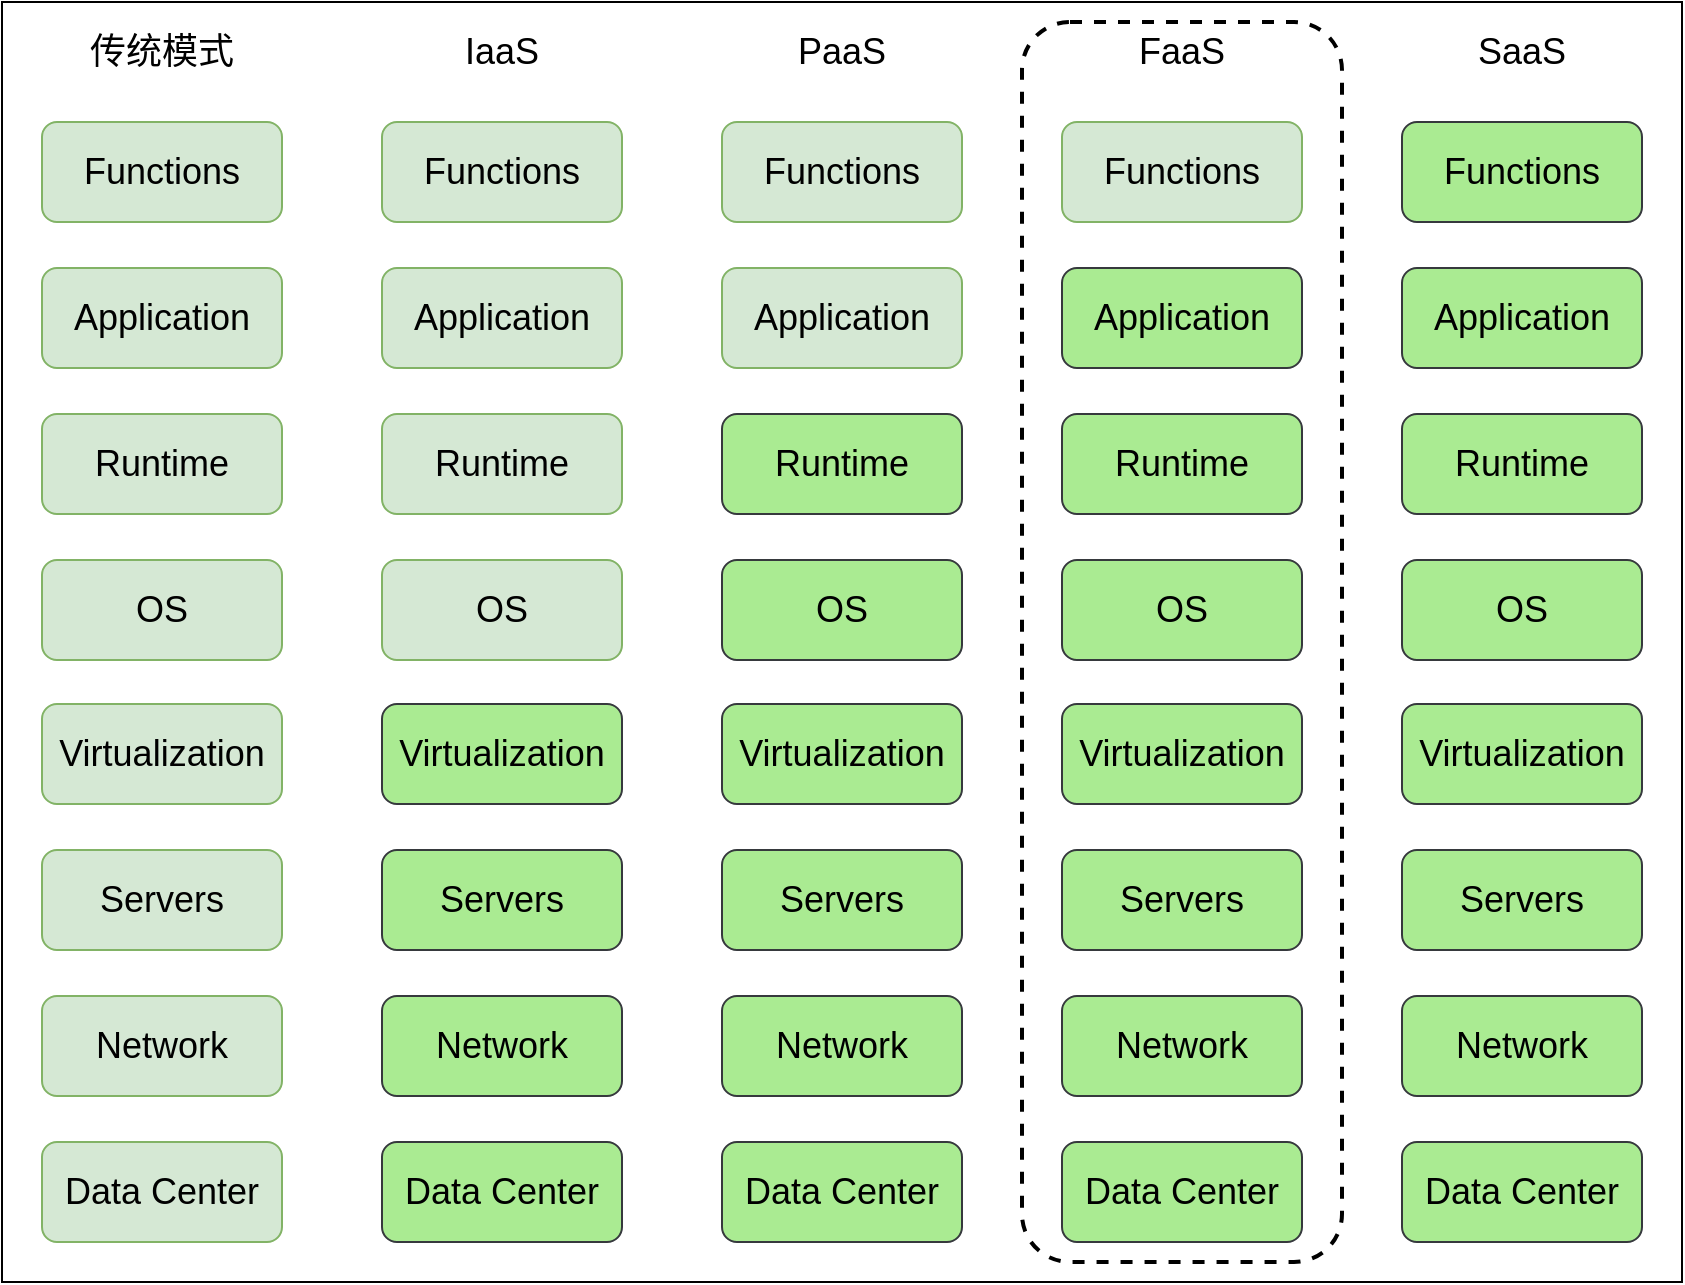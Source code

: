 <mxfile version="20.6.0" type="github">
  <diagram id="8z16Fb5yELjLgIwZ5AcI" name="第 1 页">
    <mxGraphModel dx="1221" dy="681" grid="1" gridSize="10" guides="1" tooltips="1" connect="1" arrows="1" fold="1" page="1" pageScale="1" pageWidth="827" pageHeight="1169" math="0" shadow="0">
      <root>
        <mxCell id="0" />
        <mxCell id="1" parent="0" />
        <mxCell id="3z7upujMglhFg8xOP7fg-65" value="" style="rounded=0;whiteSpace=wrap;html=1;fontSize=18;" vertex="1" parent="1">
          <mxGeometry x="150" y="120" width="840" height="640" as="geometry" />
        </mxCell>
        <mxCell id="3z7upujMglhFg8xOP7fg-3" value="Functions" style="rounded=1;whiteSpace=wrap;html=1;fontSize=18;fillColor=#d5e8d4;strokeColor=#82b366;" vertex="1" parent="1">
          <mxGeometry x="170" y="180" width="120" height="50" as="geometry" />
        </mxCell>
        <mxCell id="3z7upujMglhFg8xOP7fg-4" value="Application" style="rounded=1;whiteSpace=wrap;html=1;fontSize=18;fillColor=#d5e8d4;strokeColor=#82b366;" vertex="1" parent="1">
          <mxGeometry x="170" y="253" width="120" height="50" as="geometry" />
        </mxCell>
        <mxCell id="3z7upujMglhFg8xOP7fg-5" value="Runtime" style="rounded=1;whiteSpace=wrap;html=1;fontSize=18;fillColor=#d5e8d4;strokeColor=#82b366;" vertex="1" parent="1">
          <mxGeometry x="170" y="326" width="120" height="50" as="geometry" />
        </mxCell>
        <mxCell id="3z7upujMglhFg8xOP7fg-6" value="OS" style="rounded=1;whiteSpace=wrap;html=1;fontSize=18;fillColor=#d5e8d4;strokeColor=#82b366;" vertex="1" parent="1">
          <mxGeometry x="170" y="399" width="120" height="50" as="geometry" />
        </mxCell>
        <mxCell id="3z7upujMglhFg8xOP7fg-7" value="Virtualization" style="rounded=1;whiteSpace=wrap;html=1;fontSize=18;fillColor=#d5e8d4;strokeColor=#82b366;" vertex="1" parent="1">
          <mxGeometry x="170" y="471" width="120" height="50" as="geometry" />
        </mxCell>
        <mxCell id="3z7upujMglhFg8xOP7fg-8" value="Servers&lt;span style=&quot;color: rgba(0, 0, 0, 0); font-family: monospace; font-size: 0px; text-align: start;&quot;&gt;%3CmxGraphModel%3E%3Croot%3E%3CmxCell%20id%3D%220%22%2F%3E%3CmxCell%20id%3D%221%22%20parent%3D%220%22%2F%3E%3CmxCell%20id%3D%222%22%20value%3D%22OS%22%20style%3D%22rounded%3D1%3BwhiteSpace%3Dwrap%3Bhtml%3D1%3BfontSize%3D18%3B%22%20vertex%3D%221%22%20parent%3D%221%22%3E%3CmxGeometry%20x%3D%22180%22%20y%3D%22400%22%20width%3D%22120%22%20height%3D%2250%22%20as%3D%22geometry%22%2F%3E%3C%2FmxCell%3E%3C%2Froot%3E%3C%2FmxGraphModel%3E&lt;/span&gt;" style="rounded=1;whiteSpace=wrap;html=1;fontSize=18;fillColor=#d5e8d4;strokeColor=#82b366;" vertex="1" parent="1">
          <mxGeometry x="170" y="544" width="120" height="50" as="geometry" />
        </mxCell>
        <mxCell id="3z7upujMglhFg8xOP7fg-9" value="Network" style="rounded=1;whiteSpace=wrap;html=1;fontSize=18;fillColor=#d5e8d4;strokeColor=#82b366;" vertex="1" parent="1">
          <mxGeometry x="170" y="617" width="120" height="50" as="geometry" />
        </mxCell>
        <mxCell id="3z7upujMglhFg8xOP7fg-10" value="Data Center" style="rounded=1;whiteSpace=wrap;html=1;fontSize=18;fillColor=#d5e8d4;strokeColor=#82b366;" vertex="1" parent="1">
          <mxGeometry x="170" y="690" width="120" height="50" as="geometry" />
        </mxCell>
        <mxCell id="3z7upujMglhFg8xOP7fg-27" value="Functions" style="rounded=1;whiteSpace=wrap;html=1;fontSize=18;fillColor=#d5e8d4;strokeColor=#82b366;" vertex="1" parent="1">
          <mxGeometry x="340" y="180" width="120" height="50" as="geometry" />
        </mxCell>
        <mxCell id="3z7upujMglhFg8xOP7fg-28" value="Application" style="rounded=1;whiteSpace=wrap;html=1;fontSize=18;fillColor=#d5e8d4;strokeColor=#82b366;" vertex="1" parent="1">
          <mxGeometry x="340" y="253" width="120" height="50" as="geometry" />
        </mxCell>
        <mxCell id="3z7upujMglhFg8xOP7fg-29" value="Runtime" style="rounded=1;whiteSpace=wrap;html=1;fontSize=18;fillColor=#d5e8d4;strokeColor=#82b366;" vertex="1" parent="1">
          <mxGeometry x="340" y="326" width="120" height="50" as="geometry" />
        </mxCell>
        <mxCell id="3z7upujMglhFg8xOP7fg-30" value="OS" style="rounded=1;whiteSpace=wrap;html=1;fontSize=18;fillColor=#d5e8d4;strokeColor=#82b366;" vertex="1" parent="1">
          <mxGeometry x="340" y="399" width="120" height="50" as="geometry" />
        </mxCell>
        <mxCell id="3z7upujMglhFg8xOP7fg-31" value="Virtualization" style="rounded=1;whiteSpace=wrap;html=1;fontSize=18;fillColor=#AAEB92;strokeColor=#36393d;" vertex="1" parent="1">
          <mxGeometry x="340" y="471" width="120" height="50" as="geometry" />
        </mxCell>
        <mxCell id="3z7upujMglhFg8xOP7fg-32" value="Servers&lt;span style=&quot;color: rgba(0, 0, 0, 0); font-family: monospace; font-size: 0px; text-align: start;&quot;&gt;%3CmxGraphModel%3E%3Croot%3E%3CmxCell%20id%3D%220%22%2F%3E%3CmxCell%20id%3D%221%22%20parent%3D%220%22%2F%3E%3CmxCell%20id%3D%222%22%20value%3D%22OS%22%20style%3D%22rounded%3D1%3BwhiteSpace%3Dwrap%3Bhtml%3D1%3BfontSize%3D18%3B%22%20vertex%3D%221%22%20parent%3D%221%22%3E%3CmxGeometry%20x%3D%22180%22%20y%3D%22400%22%20width%3D%22120%22%20height%3D%2250%22%20as%3D%22geometry%22%2F%3E%3C%2FmxCell%3E%3C%2Froot%3E%3C%2FmxGraphModel%3E&lt;/span&gt;" style="rounded=1;whiteSpace=wrap;html=1;fontSize=18;fillColor=#AAEB92;strokeColor=#36393d;" vertex="1" parent="1">
          <mxGeometry x="340" y="544" width="120" height="50" as="geometry" />
        </mxCell>
        <mxCell id="3z7upujMglhFg8xOP7fg-33" value="Network" style="rounded=1;whiteSpace=wrap;html=1;fontSize=18;fillColor=#AAEB92;strokeColor=#36393d;" vertex="1" parent="1">
          <mxGeometry x="340" y="617" width="120" height="50" as="geometry" />
        </mxCell>
        <mxCell id="3z7upujMglhFg8xOP7fg-34" value="Data Center" style="rounded=1;whiteSpace=wrap;html=1;fontSize=18;fillColor=#AAEB92;strokeColor=#36393d;" vertex="1" parent="1">
          <mxGeometry x="340" y="690" width="120" height="50" as="geometry" />
        </mxCell>
        <mxCell id="3z7upujMglhFg8xOP7fg-35" value="Functions" style="rounded=1;whiteSpace=wrap;html=1;fontSize=18;fillColor=#d5e8d4;strokeColor=#82b366;" vertex="1" parent="1">
          <mxGeometry x="510" y="180" width="120" height="50" as="geometry" />
        </mxCell>
        <mxCell id="3z7upujMglhFg8xOP7fg-36" value="Application" style="rounded=1;whiteSpace=wrap;html=1;fontSize=18;fillColor=#d5e8d4;strokeColor=#82b366;" vertex="1" parent="1">
          <mxGeometry x="510" y="253" width="120" height="50" as="geometry" />
        </mxCell>
        <mxCell id="3z7upujMglhFg8xOP7fg-37" value="Runtime" style="rounded=1;whiteSpace=wrap;html=1;fontSize=18;fillColor=#AAEB92;strokeColor=#36393d;" vertex="1" parent="1">
          <mxGeometry x="510" y="326" width="120" height="50" as="geometry" />
        </mxCell>
        <mxCell id="3z7upujMglhFg8xOP7fg-38" value="OS" style="rounded=1;whiteSpace=wrap;html=1;fontSize=18;fillColor=#AAEB92;strokeColor=#36393d;" vertex="1" parent="1">
          <mxGeometry x="510" y="399" width="120" height="50" as="geometry" />
        </mxCell>
        <mxCell id="3z7upujMglhFg8xOP7fg-39" value="Virtualization" style="rounded=1;whiteSpace=wrap;html=1;fontSize=18;fillColor=#AAEB92;strokeColor=#36393d;" vertex="1" parent="1">
          <mxGeometry x="510" y="471" width="120" height="50" as="geometry" />
        </mxCell>
        <mxCell id="3z7upujMglhFg8xOP7fg-40" value="Servers&lt;span style=&quot;color: rgba(0, 0, 0, 0); font-family: monospace; font-size: 0px; text-align: start;&quot;&gt;%3CmxGraphModel%3E%3Croot%3E%3CmxCell%20id%3D%220%22%2F%3E%3CmxCell%20id%3D%221%22%20parent%3D%220%22%2F%3E%3CmxCell%20id%3D%222%22%20value%3D%22OS%22%20style%3D%22rounded%3D1%3BwhiteSpace%3Dwrap%3Bhtml%3D1%3BfontSize%3D18%3B%22%20vertex%3D%221%22%20parent%3D%221%22%3E%3CmxGeometry%20x%3D%22180%22%20y%3D%22400%22%20width%3D%22120%22%20height%3D%2250%22%20as%3D%22geometry%22%2F%3E%3C%2FmxCell%3E%3C%2Froot%3E%3C%2FmxGraphModel%3E&lt;/span&gt;" style="rounded=1;whiteSpace=wrap;html=1;fontSize=18;fillColor=#AAEB92;strokeColor=#36393d;" vertex="1" parent="1">
          <mxGeometry x="510" y="544" width="120" height="50" as="geometry" />
        </mxCell>
        <mxCell id="3z7upujMglhFg8xOP7fg-41" value="Network" style="rounded=1;whiteSpace=wrap;html=1;fontSize=18;fillColor=#AAEB92;strokeColor=#36393d;" vertex="1" parent="1">
          <mxGeometry x="510" y="617" width="120" height="50" as="geometry" />
        </mxCell>
        <mxCell id="3z7upujMglhFg8xOP7fg-42" value="Data Center" style="rounded=1;whiteSpace=wrap;html=1;fontSize=18;fillColor=#AAEB92;strokeColor=#36393d;" vertex="1" parent="1">
          <mxGeometry x="510" y="690" width="120" height="50" as="geometry" />
        </mxCell>
        <mxCell id="3z7upujMglhFg8xOP7fg-43" value="Functions" style="rounded=1;whiteSpace=wrap;html=1;fontSize=18;fillColor=#d5e8d4;strokeColor=#82b366;" vertex="1" parent="1">
          <mxGeometry x="680" y="180" width="120" height="50" as="geometry" />
        </mxCell>
        <mxCell id="3z7upujMglhFg8xOP7fg-44" value="Application" style="rounded=1;whiteSpace=wrap;html=1;fontSize=18;fillColor=#AAEB92;strokeColor=#36393d;" vertex="1" parent="1">
          <mxGeometry x="680" y="253" width="120" height="50" as="geometry" />
        </mxCell>
        <mxCell id="3z7upujMglhFg8xOP7fg-45" value="Runtime" style="rounded=1;whiteSpace=wrap;html=1;fontSize=18;fillColor=#AAEB92;strokeColor=#36393d;" vertex="1" parent="1">
          <mxGeometry x="680" y="326" width="120" height="50" as="geometry" />
        </mxCell>
        <mxCell id="3z7upujMglhFg8xOP7fg-46" value="OS" style="rounded=1;whiteSpace=wrap;html=1;fontSize=18;fillColor=#AAEB92;strokeColor=#36393d;" vertex="1" parent="1">
          <mxGeometry x="680" y="399" width="120" height="50" as="geometry" />
        </mxCell>
        <mxCell id="3z7upujMglhFg8xOP7fg-47" value="Virtualization" style="rounded=1;whiteSpace=wrap;html=1;fontSize=18;fillColor=#AAEB92;strokeColor=#36393d;" vertex="1" parent="1">
          <mxGeometry x="680" y="471" width="120" height="50" as="geometry" />
        </mxCell>
        <mxCell id="3z7upujMglhFg8xOP7fg-48" value="Servers&lt;span style=&quot;color: rgba(0, 0, 0, 0); font-family: monospace; font-size: 0px; text-align: start;&quot;&gt;%3CmxGraphModel%3E%3Croot%3E%3CmxCell%20id%3D%220%22%2F%3E%3CmxCell%20id%3D%221%22%20parent%3D%220%22%2F%3E%3CmxCell%20id%3D%222%22%20value%3D%22OS%22%20style%3D%22rounded%3D1%3BwhiteSpace%3Dwrap%3Bhtml%3D1%3BfontSize%3D18%3B%22%20vertex%3D%221%22%20parent%3D%221%22%3E%3CmxGeometry%20x%3D%22180%22%20y%3D%22400%22%20width%3D%22120%22%20height%3D%2250%22%20as%3D%22geometry%22%2F%3E%3C%2FmxCell%3E%3C%2Froot%3E%3C%2FmxGraphModel%3E&lt;/span&gt;" style="rounded=1;whiteSpace=wrap;html=1;fontSize=18;fillColor=#AAEB92;strokeColor=#36393d;" vertex="1" parent="1">
          <mxGeometry x="680" y="544" width="120" height="50" as="geometry" />
        </mxCell>
        <mxCell id="3z7upujMglhFg8xOP7fg-49" value="Network" style="rounded=1;whiteSpace=wrap;html=1;fontSize=18;fillColor=#AAEB92;strokeColor=#36393d;" vertex="1" parent="1">
          <mxGeometry x="680" y="617" width="120" height="50" as="geometry" />
        </mxCell>
        <mxCell id="3z7upujMglhFg8xOP7fg-50" value="Data Center" style="rounded=1;whiteSpace=wrap;html=1;fontSize=18;fillColor=#AAEB92;strokeColor=#36393d;" vertex="1" parent="1">
          <mxGeometry x="680" y="690" width="120" height="50" as="geometry" />
        </mxCell>
        <mxCell id="3z7upujMglhFg8xOP7fg-51" value="Functions" style="rounded=1;whiteSpace=wrap;html=1;fontSize=18;fillColor=#AAEB92;strokeColor=#36393d;" vertex="1" parent="1">
          <mxGeometry x="850" y="180" width="120" height="50" as="geometry" />
        </mxCell>
        <mxCell id="3z7upujMglhFg8xOP7fg-52" value="Application" style="rounded=1;whiteSpace=wrap;html=1;fontSize=18;fillColor=#AAEB92;strokeColor=#36393d;" vertex="1" parent="1">
          <mxGeometry x="850" y="253" width="120" height="50" as="geometry" />
        </mxCell>
        <mxCell id="3z7upujMglhFg8xOP7fg-53" value="Runtime" style="rounded=1;whiteSpace=wrap;html=1;fontSize=18;fillColor=#AAEB92;strokeColor=#36393d;" vertex="1" parent="1">
          <mxGeometry x="850" y="326" width="120" height="50" as="geometry" />
        </mxCell>
        <mxCell id="3z7upujMglhFg8xOP7fg-54" value="OS" style="rounded=1;whiteSpace=wrap;html=1;fontSize=18;fillColor=#AAEB92;strokeColor=#36393d;" vertex="1" parent="1">
          <mxGeometry x="850" y="399" width="120" height="50" as="geometry" />
        </mxCell>
        <mxCell id="3z7upujMglhFg8xOP7fg-55" value="Virtualization" style="rounded=1;whiteSpace=wrap;html=1;fontSize=18;fillColor=#AAEB92;strokeColor=#36393d;" vertex="1" parent="1">
          <mxGeometry x="850" y="471" width="120" height="50" as="geometry" />
        </mxCell>
        <mxCell id="3z7upujMglhFg8xOP7fg-56" value="Servers&lt;span style=&quot;color: rgba(0, 0, 0, 0); font-family: monospace; font-size: 0px; text-align: start;&quot;&gt;%3CmxGraphModel%3E%3Croot%3E%3CmxCell%20id%3D%220%22%2F%3E%3CmxCell%20id%3D%221%22%20parent%3D%220%22%2F%3E%3CmxCell%20id%3D%222%22%20value%3D%22OS%22%20style%3D%22rounded%3D1%3BwhiteSpace%3Dwrap%3Bhtml%3D1%3BfontSize%3D18%3B%22%20vertex%3D%221%22%20parent%3D%221%22%3E%3CmxGeometry%20x%3D%22180%22%20y%3D%22400%22%20width%3D%22120%22%20height%3D%2250%22%20as%3D%22geometry%22%2F%3E%3C%2FmxCell%3E%3C%2Froot%3E%3C%2FmxGraphModel%3E&lt;/span&gt;" style="rounded=1;whiteSpace=wrap;html=1;fontSize=18;fillColor=#AAEB92;strokeColor=#36393d;" vertex="1" parent="1">
          <mxGeometry x="850" y="544" width="120" height="50" as="geometry" />
        </mxCell>
        <mxCell id="3z7upujMglhFg8xOP7fg-57" value="Network" style="rounded=1;whiteSpace=wrap;html=1;fontSize=18;fillColor=#AAEB92;strokeColor=#36393d;" vertex="1" parent="1">
          <mxGeometry x="850" y="617" width="120" height="50" as="geometry" />
        </mxCell>
        <mxCell id="3z7upujMglhFg8xOP7fg-58" value="Data Center" style="rounded=1;whiteSpace=wrap;html=1;fontSize=18;fillColor=#AAEB92;strokeColor=#36393d;" vertex="1" parent="1">
          <mxGeometry x="850" y="690" width="120" height="50" as="geometry" />
        </mxCell>
        <mxCell id="3z7upujMglhFg8xOP7fg-59" value="传统模式" style="text;html=1;strokeColor=none;fillColor=none;align=center;verticalAlign=middle;whiteSpace=wrap;rounded=0;fontSize=18;" vertex="1" parent="1">
          <mxGeometry x="185" y="130" width="90" height="30" as="geometry" />
        </mxCell>
        <mxCell id="3z7upujMglhFg8xOP7fg-60" value="IaaS" style="text;html=1;strokeColor=none;fillColor=none;align=center;verticalAlign=middle;whiteSpace=wrap;rounded=0;fontSize=18;" vertex="1" parent="1">
          <mxGeometry x="355" y="130" width="90" height="30" as="geometry" />
        </mxCell>
        <mxCell id="3z7upujMglhFg8xOP7fg-61" value="PaaS" style="text;html=1;strokeColor=none;fillColor=none;align=center;verticalAlign=middle;whiteSpace=wrap;rounded=0;fontSize=18;" vertex="1" parent="1">
          <mxGeometry x="525" y="130" width="90" height="30" as="geometry" />
        </mxCell>
        <mxCell id="3z7upujMglhFg8xOP7fg-62" value="FaaS" style="text;html=1;strokeColor=none;fillColor=none;align=center;verticalAlign=middle;whiteSpace=wrap;rounded=0;fontSize=18;" vertex="1" parent="1">
          <mxGeometry x="695" y="130" width="90" height="30" as="geometry" />
        </mxCell>
        <mxCell id="3z7upujMglhFg8xOP7fg-63" value="SaaS" style="text;html=1;strokeColor=none;fillColor=none;align=center;verticalAlign=middle;whiteSpace=wrap;rounded=0;fontSize=18;" vertex="1" parent="1">
          <mxGeometry x="865" y="130" width="90" height="30" as="geometry" />
        </mxCell>
        <mxCell id="3z7upujMglhFg8xOP7fg-67" value="" style="rounded=1;whiteSpace=wrap;html=1;fontSize=18;fillColor=none;dashed=1;strokeWidth=2;" vertex="1" parent="1">
          <mxGeometry x="660" y="130" width="160" height="620" as="geometry" />
        </mxCell>
      </root>
    </mxGraphModel>
  </diagram>
</mxfile>
